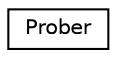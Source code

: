 digraph "Graphical Class Hierarchy"
{
 // LATEX_PDF_SIZE
  edge [fontname="Helvetica",fontsize="10",labelfontname="Helvetica",labelfontsize="10"];
  node [fontname="Helvetica",fontsize="10",shape=record];
  rankdir="LR";
  Node0 [label="Prober",height=0.2,width=0.4,color="black", fillcolor="white", style="filled",URL="$classoperations__research_1_1sat_1_1_prober.html",tooltip=" "];
}
